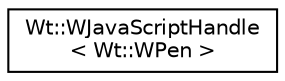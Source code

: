 digraph "Graphical Class Hierarchy"
{
 // LATEX_PDF_SIZE
  edge [fontname="Helvetica",fontsize="10",labelfontname="Helvetica",labelfontsize="10"];
  node [fontname="Helvetica",fontsize="10",shape=record];
  rankdir="LR";
  Node0 [label="Wt::WJavaScriptHandle\l\< Wt::WPen \>",height=0.2,width=0.4,color="black", fillcolor="white", style="filled",URL="$classWt_1_1WJavaScriptHandle.html",tooltip=" "];
}
